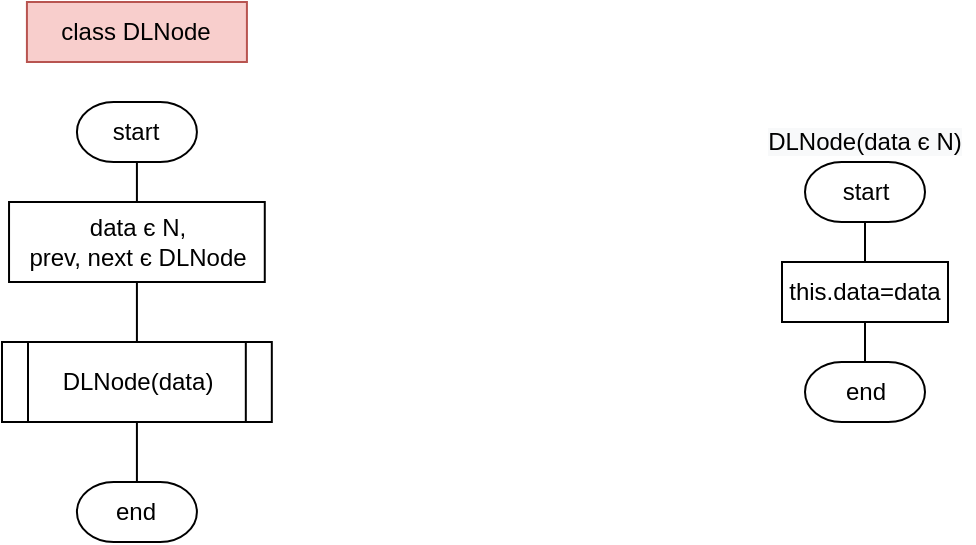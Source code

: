 <mxfile version="16.0.0" type="device" pages="3"><diagram id="FtLp4cDdOBOWTYQGfgXD" name="DLNode"><mxGraphModel dx="1102" dy="685" grid="1" gridSize="10" guides="1" tooltips="1" connect="1" arrows="1" fold="1" page="1" pageScale="1" pageWidth="827" pageHeight="1169" math="0" shadow="0"><root><mxCell id="0"/><mxCell id="1" parent="0"/><mxCell id="HWRjgI1SmwaR7-fYZtoA-11" style="edgeStyle=orthogonalEdgeStyle;rounded=0;orthogonalLoop=1;jettySize=auto;html=1;exitX=0.5;exitY=1;exitDx=0;exitDy=0;exitPerimeter=0;entryX=0.5;entryY=0;entryDx=0;entryDy=0;entryPerimeter=0;endArrow=none;endFill=0;" parent="1" source="RWkHa0KToGKNKxbZHnOD-1" target="HWRjgI1SmwaR7-fYZtoA-10" edge="1"><mxGeometry relative="1" as="geometry"/></mxCell><mxCell id="RWkHa0KToGKNKxbZHnOD-1" value="start" style="strokeWidth=1;html=1;shape=mxgraph.flowchart.terminator;whiteSpace=wrap;" parent="1" vertex="1"><mxGeometry x="167.46" y="270" width="60" height="30" as="geometry"/></mxCell><mxCell id="HWRjgI1SmwaR7-fYZtoA-1" value="class DLNode" style="text;html=1;strokeColor=#b85450;fillColor=#f8cecc;align=center;verticalAlign=middle;whiteSpace=wrap;rounded=0;" parent="1" vertex="1"><mxGeometry x="142.46" y="220" width="110" height="30" as="geometry"/></mxCell><mxCell id="HWRjgI1SmwaR7-fYZtoA-2" value="data є N,&lt;br&gt;prev, next є DLNode" style="rounded=0;whiteSpace=wrap;html=1;strokeWidth=1;" parent="1" vertex="1"><mxGeometry x="133.52" y="320" width="127.87" height="40" as="geometry"/></mxCell><mxCell id="HWRjgI1SmwaR7-fYZtoA-3" value="DLNode(data)" style="shape=process;whiteSpace=wrap;html=1;backgroundOutline=1;" parent="1" vertex="1"><mxGeometry x="130" y="390" width="134.91" height="40" as="geometry"/></mxCell><mxCell id="HWRjgI1SmwaR7-fYZtoA-4" value="&lt;br&gt;&lt;br&gt;&lt;span style=&quot;color: rgb(0 , 0 , 0) ; font-family: &amp;#34;helvetica&amp;#34; ; font-size: 12px ; font-style: normal ; font-weight: 400 ; letter-spacing: normal ; text-align: center ; text-indent: 0px ; text-transform: none ; word-spacing: 0px ; background-color: rgb(248 , 249 , 250) ; display: inline ; float: none&quot;&gt;DLNode(data є N)&lt;/span&gt;&lt;br&gt;" style="text;html=1;strokeColor=none;fillColor=none;align=center;verticalAlign=middle;whiteSpace=wrap;rounded=0;" parent="1" vertex="1"><mxGeometry x="507.25" y="270" width="108.5" height="10" as="geometry"/></mxCell><mxCell id="HWRjgI1SmwaR7-fYZtoA-8" style="edgeStyle=orthogonalEdgeStyle;rounded=0;orthogonalLoop=1;jettySize=auto;html=1;exitX=0.5;exitY=1;exitDx=0;exitDy=0;exitPerimeter=0;endArrow=none;endFill=0;" parent="1" source="HWRjgI1SmwaR7-fYZtoA-5" target="HWRjgI1SmwaR7-fYZtoA-7" edge="1"><mxGeometry relative="1" as="geometry"/></mxCell><mxCell id="HWRjgI1SmwaR7-fYZtoA-5" value="start" style="strokeWidth=1;html=1;shape=mxgraph.flowchart.terminator;whiteSpace=wrap;" parent="1" vertex="1"><mxGeometry x="531.5" y="300" width="60" height="30" as="geometry"/></mxCell><mxCell id="HWRjgI1SmwaR7-fYZtoA-6" value="this.data=data" style="rounded=0;whiteSpace=wrap;html=1;strokeWidth=1;" parent="1" vertex="1"><mxGeometry x="520" y="350" width="83" height="30" as="geometry"/></mxCell><mxCell id="HWRjgI1SmwaR7-fYZtoA-7" value="end" style="strokeWidth=1;html=1;shape=mxgraph.flowchart.terminator;whiteSpace=wrap;" parent="1" vertex="1"><mxGeometry x="531.5" y="400" width="60" height="30" as="geometry"/></mxCell><mxCell id="HWRjgI1SmwaR7-fYZtoA-10" value="end" style="strokeWidth=1;html=1;shape=mxgraph.flowchart.terminator;whiteSpace=wrap;" parent="1" vertex="1"><mxGeometry x="167.46" y="460" width="60" height="30" as="geometry"/></mxCell></root></mxGraphModel></diagram><diagram id="SUmn1tiRIQ3okSu0QExB" name="DLList"><mxGraphModel dx="1745" dy="571" grid="1" gridSize="10" guides="1" tooltips="1" connect="1" arrows="1" fold="1" page="1" pageScale="1" pageWidth="827" pageHeight="1169" math="0" shadow="0"><root><mxCell id="5Z1PD-z1MF6lEvzXjnjl-0"/><mxCell id="5Z1PD-z1MF6lEvzXjnjl-1" parent="5Z1PD-z1MF6lEvzXjnjl-0"/><mxCell id="5Z1PD-z1MF6lEvzXjnjl-2" value="class DLList" style="text;html=1;strokeColor=#b85450;fillColor=#f8cecc;align=center;verticalAlign=middle;whiteSpace=wrap;rounded=0;dashed=1;dashPattern=1 2;" parent="5Z1PD-z1MF6lEvzXjnjl-1" vertex="1"><mxGeometry x="77.52" y="50" width="110" height="30" as="geometry"/></mxCell><mxCell id="6gldzELajU_KqubCqwMr-25" style="edgeStyle=orthogonalEdgeStyle;rounded=0;orthogonalLoop=1;jettySize=auto;html=1;exitX=0.5;exitY=1;exitDx=0;exitDy=0;entryX=0.5;entryY=0;entryDx=0;entryDy=0;entryPerimeter=0;endArrow=none;endFill=0;" parent="5Z1PD-z1MF6lEvzXjnjl-1" source="5Z1PD-z1MF6lEvzXjnjl-4" target="6gldzELajU_KqubCqwMr-23" edge="1"><mxGeometry relative="1" as="geometry"/></mxCell><mxCell id="5Z1PD-z1MF6lEvzXjnjl-4" value="tail є DLNode" style="rounded=0;whiteSpace=wrap;html=1;strokeWidth=1;" parent="5Z1PD-z1MF6lEvzXjnjl-1" vertex="1"><mxGeometry x="92.08" y="140" width="83" height="30" as="geometry"/></mxCell><mxCell id="5Z1PD-z1MF6lEvzXjnjl-5" style="edgeStyle=orthogonalEdgeStyle;rounded=0;orthogonalLoop=1;jettySize=auto;html=1;exitX=0.5;exitY=1;exitDx=0;exitDy=0;exitPerimeter=0;entryX=0.5;entryY=0;entryDx=0;entryDy=0;endArrow=none;endFill=0;" parent="5Z1PD-z1MF6lEvzXjnjl-1" source="5Z1PD-z1MF6lEvzXjnjl-6" target="5Z1PD-z1MF6lEvzXjnjl-4" edge="1"><mxGeometry relative="1" as="geometry"/></mxCell><mxCell id="5Z1PD-z1MF6lEvzXjnjl-6" value="start" style="strokeWidth=1;html=1;shape=mxgraph.flowchart.terminator;whiteSpace=wrap;" parent="5Z1PD-z1MF6lEvzXjnjl-1" vertex="1"><mxGeometry x="103.58" y="90" width="60" height="30" as="geometry"/></mxCell><mxCell id="5Z1PD-z1MF6lEvzXjnjl-7" value="AddFirst(data є N)" style="shape=process;whiteSpace=wrap;html=1;backgroundOutline=1;" parent="5Z1PD-z1MF6lEvzXjnjl-1" vertex="1"><mxGeometry x="54.62" y="190" width="157.95" height="30" as="geometry"/></mxCell><mxCell id="5Z1PD-z1MF6lEvzXjnjl-8" value="AddAtPosition(data є N, position є N)" style="shape=process;whiteSpace=wrap;html=1;backgroundOutline=1;" parent="5Z1PD-z1MF6lEvzXjnjl-1" vertex="1"><mxGeometry x="40" y="250" width="187.15" height="40" as="geometry"/></mxCell><mxCell id="6gldzELajU_KqubCqwMr-0" value="&lt;span style=&quot;color: rgb(0 , 0 , 0) ; font-family: &amp;#34;helvetica&amp;#34; ; font-size: 12px ; font-style: normal ; font-weight: 400 ; letter-spacing: normal ; text-align: center ; text-indent: 0px ; text-transform: none ; word-spacing: 0px ; background-color: rgb(248 , 249 , 250) ; display: inline ; float: none&quot;&gt;AddFirst(data є N)&lt;/span&gt;" style="text;whiteSpace=wrap;html=1;" parent="5Z1PD-z1MF6lEvzXjnjl-1" vertex="1"><mxGeometry x="496.25" y="70" width="110" height="20" as="geometry"/></mxCell><mxCell id="6gldzELajU_KqubCqwMr-7" style="edgeStyle=orthogonalEdgeStyle;rounded=0;orthogonalLoop=1;jettySize=auto;html=1;exitX=0.5;exitY=1;exitDx=0;exitDy=0;exitPerimeter=0;entryX=0.5;entryY=0;entryDx=0;entryDy=0;endArrow=none;endFill=0;" parent="5Z1PD-z1MF6lEvzXjnjl-1" source="6gldzELajU_KqubCqwMr-1" target="6gldzELajU_KqubCqwMr-2" edge="1"><mxGeometry relative="1" as="geometry"/></mxCell><mxCell id="6gldzELajU_KqubCqwMr-1" value="start" style="strokeWidth=1;html=1;shape=mxgraph.flowchart.terminator;whiteSpace=wrap;" parent="5Z1PD-z1MF6lEvzXjnjl-1" vertex="1"><mxGeometry x="515" y="100" width="60" height="30" as="geometry"/></mxCell><mxCell id="6gldzELajU_KqubCqwMr-6" value="T" style="edgeStyle=orthogonalEdgeStyle;rounded=0;orthogonalLoop=1;jettySize=auto;html=1;exitX=1;exitY=0.5;exitDx=0;exitDy=0;entryX=0.5;entryY=0;entryDx=0;entryDy=0;endArrow=none;endFill=0;" parent="5Z1PD-z1MF6lEvzXjnjl-1" source="6gldzELajU_KqubCqwMr-2" target="6gldzELajU_KqubCqwMr-5" edge="1"><mxGeometry x="-0.738" relative="1" as="geometry"><mxPoint x="1" as="offset"/></mxGeometry></mxCell><mxCell id="6gldzELajU_KqubCqwMr-13" value="F" style="edgeStyle=orthogonalEdgeStyle;rounded=0;orthogonalLoop=1;jettySize=auto;html=1;exitX=0;exitY=0.5;exitDx=0;exitDy=0;entryX=0.5;entryY=0;entryDx=0;entryDy=0;endArrow=none;endFill=0;" parent="5Z1PD-z1MF6lEvzXjnjl-1" source="6gldzELajU_KqubCqwMr-2" target="6gldzELajU_KqubCqwMr-12" edge="1"><mxGeometry x="-0.78" relative="1" as="geometry"><mxPoint as="offset"/></mxGeometry></mxCell><mxCell id="6gldzELajU_KqubCqwMr-2" value="tail=null" style="rhombus;whiteSpace=wrap;html=1;" parent="5Z1PD-z1MF6lEvzXjnjl-1" vertex="1"><mxGeometry x="507.5" y="150" width="75" height="70" as="geometry"/></mxCell><mxCell id="6gldzELajU_KqubCqwMr-3" value="tail є DLNode(data)" style="rounded=0;whiteSpace=wrap;html=1;" parent="5Z1PD-z1MF6lEvzXjnjl-1" vertex="1"><mxGeometry x="582.5" y="220" width="107.5" height="40" as="geometry"/></mxCell><mxCell id="6gldzELajU_KqubCqwMr-4" value="tail.next=tail" style="rounded=0;whiteSpace=wrap;html=1;" parent="5Z1PD-z1MF6lEvzXjnjl-1" vertex="1"><mxGeometry x="581.25" y="280" width="110" height="40" as="geometry"/></mxCell><mxCell id="6gldzELajU_KqubCqwMr-18" style="edgeStyle=orthogonalEdgeStyle;rounded=0;orthogonalLoop=1;jettySize=auto;html=1;exitX=0.5;exitY=1;exitDx=0;exitDy=0;entryX=0.5;entryY=0;entryDx=0;entryDy=0;entryPerimeter=0;endArrow=none;endFill=0;" parent="5Z1PD-z1MF6lEvzXjnjl-1" source="6gldzELajU_KqubCqwMr-5" target="6gldzELajU_KqubCqwMr-15" edge="1"><mxGeometry relative="1" as="geometry"><Array as="points"><mxPoint x="638" y="530"/><mxPoint x="560" y="530"/></Array></mxGeometry></mxCell><mxCell id="6gldzELajU_KqubCqwMr-5" value="tail.prev=tail" style="rounded=0;whiteSpace=wrap;html=1;" parent="5Z1PD-z1MF6lEvzXjnjl-1" vertex="1"><mxGeometry x="582.5" y="340" width="110" height="40" as="geometry"/></mxCell><mxCell id="6gldzELajU_KqubCqwMr-14" value="" style="edgeStyle=orthogonalEdgeStyle;rounded=0;orthogonalLoop=1;jettySize=auto;html=1;endArrow=none;endFill=0;" parent="5Z1PD-z1MF6lEvzXjnjl-1" source="6gldzELajU_KqubCqwMr-8" target="6gldzELajU_KqubCqwMr-10" edge="1"><mxGeometry relative="1" as="geometry"/></mxCell><mxCell id="6gldzELajU_KqubCqwMr-8" value="current є DLNode(data)" style="rounded=0;whiteSpace=wrap;html=1;" parent="5Z1PD-z1MF6lEvzXjnjl-1" vertex="1"><mxGeometry x="375" y="220" width="132.5" height="40" as="geometry"/></mxCell><mxCell id="6gldzELajU_KqubCqwMr-9" value="tail.next.prev = current" style="rounded=0;whiteSpace=wrap;html=1;" parent="5Z1PD-z1MF6lEvzXjnjl-1" vertex="1"><mxGeometry x="373.75" y="280" width="133.75" height="40" as="geometry"/></mxCell><mxCell id="6gldzELajU_KqubCqwMr-10" value="current.next = tail.next" style="rounded=0;whiteSpace=wrap;html=1;" parent="5Z1PD-z1MF6lEvzXjnjl-1" vertex="1"><mxGeometry x="368.75" y="340" width="143.75" height="40" as="geometry"/></mxCell><mxCell id="6gldzELajU_KqubCqwMr-11" value="tail.next = current" style="rounded=0;whiteSpace=wrap;html=1;" parent="5Z1PD-z1MF6lEvzXjnjl-1" vertex="1"><mxGeometry x="386.25" y="400" width="110" height="40" as="geometry"/></mxCell><mxCell id="6gldzELajU_KqubCqwMr-16" style="edgeStyle=orthogonalEdgeStyle;rounded=0;orthogonalLoop=1;jettySize=auto;html=1;exitX=0.5;exitY=1;exitDx=0;exitDy=0;entryX=0.5;entryY=0;entryDx=0;entryDy=0;entryPerimeter=0;endArrow=none;endFill=0;" parent="5Z1PD-z1MF6lEvzXjnjl-1" source="6gldzELajU_KqubCqwMr-12" target="6gldzELajU_KqubCqwMr-15" edge="1"><mxGeometry relative="1" as="geometry"><Array as="points"><mxPoint x="441" y="530"/><mxPoint x="560" y="530"/></Array></mxGeometry></mxCell><mxCell id="6gldzELajU_KqubCqwMr-12" value="&amp;nbsp;current.prev = tail" style="rounded=0;whiteSpace=wrap;html=1;" parent="5Z1PD-z1MF6lEvzXjnjl-1" vertex="1"><mxGeometry x="386.25" y="460" width="110" height="40" as="geometry"/></mxCell><mxCell id="6gldzELajU_KqubCqwMr-15" value="end" style="strokeWidth=1;html=1;shape=mxgraph.flowchart.terminator;whiteSpace=wrap;" parent="5Z1PD-z1MF6lEvzXjnjl-1" vertex="1"><mxGeometry x="530" y="555" width="60" height="30" as="geometry"/></mxCell><mxCell id="6gldzELajU_KqubCqwMr-19" value="AddAtPosition(data є N, position є N)" style="text;html=1;strokeColor=none;fillColor=none;align=center;verticalAlign=middle;whiteSpace=wrap;rounded=0;" parent="5Z1PD-z1MF6lEvzXjnjl-1" vertex="1"><mxGeometry x="-432.43" y="32.5" width="240" height="30" as="geometry"/></mxCell><mxCell id="6gldzELajU_KqubCqwMr-33" style="edgeStyle=orthogonalEdgeStyle;rounded=0;orthogonalLoop=1;jettySize=auto;html=1;exitX=0.5;exitY=1;exitDx=0;exitDy=0;exitPerimeter=0;entryX=0.5;entryY=0;entryDx=0;entryDy=0;endArrow=none;endFill=0;" parent="5Z1PD-z1MF6lEvzXjnjl-1" source="6gldzELajU_KqubCqwMr-20" target="6gldzELajU_KqubCqwMr-27" edge="1"><mxGeometry relative="1" as="geometry"/></mxCell><mxCell id="6gldzELajU_KqubCqwMr-20" value="start" style="strokeWidth=1;html=1;shape=mxgraph.flowchart.terminator;whiteSpace=wrap;" parent="5Z1PD-z1MF6lEvzXjnjl-1" vertex="1"><mxGeometry x="-342.43" y="72.5" width="60" height="30" as="geometry"/></mxCell><mxCell id="6gldzELajU_KqubCqwMr-21" value="Task(data є N, position є N)" style="shape=process;whiteSpace=wrap;html=1;backgroundOutline=1;" parent="5Z1PD-z1MF6lEvzXjnjl-1" vertex="1"><mxGeometry x="73.94" y="320" width="117.15" height="40" as="geometry"/></mxCell><mxCell id="6gldzELajU_KqubCqwMr-22" value="Print()" style="shape=process;whiteSpace=wrap;html=1;backgroundOutline=1;" parent="5Z1PD-z1MF6lEvzXjnjl-1" vertex="1"><mxGeometry x="83.58" y="390" width="100" height="30" as="geometry"/></mxCell><mxCell id="6gldzELajU_KqubCqwMr-23" value="end" style="strokeWidth=1;html=1;shape=mxgraph.flowchart.terminator;whiteSpace=wrap;" parent="5Z1PD-z1MF6lEvzXjnjl-1" vertex="1"><mxGeometry x="102.52" y="450" width="60" height="30" as="geometry"/></mxCell><mxCell id="6gldzELajU_KqubCqwMr-26" value="T" style="edgeStyle=orthogonalEdgeStyle;rounded=0;orthogonalLoop=1;jettySize=auto;html=1;exitX=1;exitY=0.5;exitDx=0;exitDy=0;entryX=0.5;entryY=0;entryDx=0;entryDy=0;endArrow=none;endFill=0;" parent="5Z1PD-z1MF6lEvzXjnjl-1" source="6gldzELajU_KqubCqwMr-27" target="6gldzELajU_KqubCqwMr-31" edge="1"><mxGeometry x="-0.738" relative="1" as="geometry"><mxPoint x="1" as="offset"/></mxGeometry></mxCell><mxCell id="6gldzELajU_KqubCqwMr-42" value="F" style="edgeStyle=orthogonalEdgeStyle;rounded=0;orthogonalLoop=1;jettySize=auto;html=1;exitX=0;exitY=0.5;exitDx=0;exitDy=0;entryX=0.5;entryY=0;entryDx=0;entryDy=0;endArrow=none;endFill=0;" parent="5Z1PD-z1MF6lEvzXjnjl-1" source="6gldzELajU_KqubCqwMr-27" target="6gldzELajU_KqubCqwMr-38" edge="1"><mxGeometry x="-0.741" relative="1" as="geometry"><mxPoint as="offset"/></mxGeometry></mxCell><mxCell id="6gldzELajU_KqubCqwMr-27" value="tail=null" style="rhombus;whiteSpace=wrap;html=1;" parent="5Z1PD-z1MF6lEvzXjnjl-1" vertex="1"><mxGeometry x="-351.18" y="132.5" width="75" height="70" as="geometry"/></mxCell><mxCell id="6gldzELajU_KqubCqwMr-28" value="tail є DLNode(data)" style="rounded=0;whiteSpace=wrap;html=1;" parent="5Z1PD-z1MF6lEvzXjnjl-1" vertex="1"><mxGeometry x="-282.43" y="202.5" width="113.75" height="40" as="geometry"/></mxCell><mxCell id="6gldzELajU_KqubCqwMr-29" value="tail.next=tail" style="rounded=0;whiteSpace=wrap;html=1;" parent="5Z1PD-z1MF6lEvzXjnjl-1" vertex="1"><mxGeometry x="-277.43" y="262.5" width="110" height="40" as="geometry"/></mxCell><mxCell id="6gldzELajU_KqubCqwMr-64" style="edgeStyle=orthogonalEdgeStyle;rounded=0;orthogonalLoop=1;jettySize=auto;html=1;exitX=0.5;exitY=1;exitDx=0;exitDy=0;entryX=0.5;entryY=0;entryDx=0;entryDy=0;endArrow=none;endFill=0;" parent="5Z1PD-z1MF6lEvzXjnjl-1" source="6gldzELajU_KqubCqwMr-31" target="6gldzELajU_KqubCqwMr-63" edge="1"><mxGeometry relative="1" as="geometry"/></mxCell><mxCell id="6gldzELajU_KqubCqwMr-31" value="tail.prev=tail" style="rounded=0;whiteSpace=wrap;html=1;" parent="5Z1PD-z1MF6lEvzXjnjl-1" vertex="1"><mxGeometry x="-276.18" y="322.5" width="110" height="40" as="geometry"/></mxCell><mxCell id="6gldzELajU_KqubCqwMr-34" value="current=tail.next" style="rounded=0;whiteSpace=wrap;html=1;strokeWidth=1;" parent="5Z1PD-z1MF6lEvzXjnjl-1" vertex="1"><mxGeometry x="-497.81" y="202.5" width="117.96" height="35" as="geometry"/></mxCell><mxCell id="6gldzELajU_KqubCqwMr-35" value="node є DLNode(data)" style="rounded=0;whiteSpace=wrap;html=1;" parent="5Z1PD-z1MF6lEvzXjnjl-1" vertex="1"><mxGeometry x="-500" y="262.5" width="120.15" height="40" as="geometry"/></mxCell><mxCell id="6gldzELajU_KqubCqwMr-37" value="i=1" style="rounded=0;whiteSpace=wrap;html=1;" parent="5Z1PD-z1MF6lEvzXjnjl-1" vertex="1"><mxGeometry x="-493.13" y="327.5" width="108.6" height="30" as="geometry"/></mxCell><mxCell id="6gldzELajU_KqubCqwMr-41" value="T" style="edgeStyle=orthogonalEdgeStyle;rounded=0;orthogonalLoop=1;jettySize=auto;html=1;exitX=0.5;exitY=1;exitDx=0;exitDy=0;entryX=0.5;entryY=0;entryDx=0;entryDy=0;endArrow=none;endFill=0;" parent="5Z1PD-z1MF6lEvzXjnjl-1" source="6gldzELajU_KqubCqwMr-38" target="6gldzELajU_KqubCqwMr-44" edge="1"><mxGeometry x="-0.65" relative="1" as="geometry"><mxPoint x="-563.41" y="520" as="targetPoint"/><Array as="points"><mxPoint x="-440" y="460"/></Array><mxPoint as="offset"/></mxGeometry></mxCell><mxCell id="6gldzELajU_KqubCqwMr-47" value="F" style="edgeStyle=orthogonalEdgeStyle;rounded=0;orthogonalLoop=1;jettySize=auto;html=1;exitX=0;exitY=0.5;exitDx=0;exitDy=0;endArrow=none;endFill=0;" parent="5Z1PD-z1MF6lEvzXjnjl-1" source="6gldzELajU_KqubCqwMr-38" target="6gldzELajU_KqubCqwMr-46" edge="1"><mxGeometry x="-0.921" relative="1" as="geometry"><Array as="points"><mxPoint x="-540" y="420"/><mxPoint x="-540" y="660"/><mxPoint x="-425" y="660"/></Array><mxPoint as="offset"/></mxGeometry></mxCell><mxCell id="6gldzELajU_KqubCqwMr-38" value="current.next != tail.next" style="rhombus;whiteSpace=wrap;html=1;" parent="5Z1PD-z1MF6lEvzXjnjl-1" vertex="1"><mxGeometry x="-513.83" y="380" width="150" height="80" as="geometry"/></mxCell><mxCell id="6gldzELajU_KqubCqwMr-43" value="current = current.next;" style="rounded=0;whiteSpace=wrap;html=1;strokeWidth=1;" parent="5Z1PD-z1MF6lEvzXjnjl-1" vertex="1"><mxGeometry x="-503.34" y="500" width="126.83" height="35" as="geometry"/></mxCell><mxCell id="6gldzELajU_KqubCqwMr-45" style="edgeStyle=orthogonalEdgeStyle;rounded=0;orthogonalLoop=1;jettySize=auto;html=1;exitX=0.5;exitY=1;exitDx=0;exitDy=0;entryX=1;entryY=0.5;entryDx=0;entryDy=0;endArrow=classic;endFill=1;" parent="5Z1PD-z1MF6lEvzXjnjl-1" source="6gldzELajU_KqubCqwMr-44" target="6gldzELajU_KqubCqwMr-38" edge="1"><mxGeometry relative="1" as="geometry"><Array as="points"><mxPoint x="-440" y="620"/><mxPoint x="-320" y="620"/><mxPoint x="-320" y="420"/></Array></mxGeometry></mxCell><mxCell id="6gldzELajU_KqubCqwMr-44" value="i++" style="rounded=0;whiteSpace=wrap;html=1;strokeWidth=1;" parent="5Z1PD-z1MF6lEvzXjnjl-1" vertex="1"><mxGeometry x="-481.42" y="560" width="83" height="30" as="geometry"/></mxCell><mxCell id="6gldzELajU_KqubCqwMr-58" value="T" style="edgeStyle=orthogonalEdgeStyle;rounded=0;orthogonalLoop=1;jettySize=auto;html=1;exitX=0;exitY=0.5;exitDx=0;exitDy=0;entryX=0.5;entryY=0;entryDx=0;entryDy=0;endArrow=none;endFill=0;" parent="5Z1PD-z1MF6lEvzXjnjl-1" source="6gldzELajU_KqubCqwMr-46" target="6gldzELajU_KqubCqwMr-57" edge="1"><mxGeometry x="-0.585" relative="1" as="geometry"><mxPoint as="offset"/></mxGeometry></mxCell><mxCell id="6gldzELajU_KqubCqwMr-59" value="F" style="edgeStyle=orthogonalEdgeStyle;rounded=0;orthogonalLoop=1;jettySize=auto;html=1;exitX=1;exitY=0.5;exitDx=0;exitDy=0;entryX=0.5;entryY=0;entryDx=0;entryDy=0;endArrow=none;endFill=0;" parent="5Z1PD-z1MF6lEvzXjnjl-1" source="6gldzELajU_KqubCqwMr-46" target="6gldzELajU_KqubCqwMr-49" edge="1"><mxGeometry relative="1" as="geometry"/></mxCell><mxCell id="6gldzELajU_KqubCqwMr-46" value="position =i + 1" style="rhombus;whiteSpace=wrap;html=1;" parent="5Z1PD-z1MF6lEvzXjnjl-1" vertex="1"><mxGeometry x="-479.93" y="690" width="109.93" height="80" as="geometry"/></mxCell><mxCell id="6gldzELajU_KqubCqwMr-48" value="AddLast(data є N)" style="shape=process;whiteSpace=wrap;html=1;backgroundOutline=1;" parent="5Z1PD-z1MF6lEvzXjnjl-1" vertex="1"><mxGeometry x="-600" y="760" width="130" height="40" as="geometry"/></mxCell><mxCell id="6gldzELajU_KqubCqwMr-56" value="T" style="edgeStyle=orthogonalEdgeStyle;rounded=0;orthogonalLoop=1;jettySize=auto;html=1;exitX=0;exitY=0.5;exitDx=0;exitDy=0;entryX=0.5;entryY=0;entryDx=0;entryDy=0;endArrow=none;endFill=0;" parent="5Z1PD-z1MF6lEvzXjnjl-1" source="6gldzELajU_KqubCqwMr-49" target="6gldzELajU_KqubCqwMr-55" edge="1"><mxGeometry x="-0.634" relative="1" as="geometry"><mxPoint as="offset"/></mxGeometry></mxCell><mxCell id="6gldzELajU_KqubCqwMr-69" value="F" style="edgeStyle=orthogonalEdgeStyle;rounded=0;orthogonalLoop=1;jettySize=auto;html=1;exitX=1;exitY=0.5;exitDx=0;exitDy=0;entryX=0.5;entryY=0;entryDx=0;entryDy=0;endArrow=none;endFill=0;" parent="5Z1PD-z1MF6lEvzXjnjl-1" source="6gldzELajU_KqubCqwMr-49" target="6gldzELajU_KqubCqwMr-65" edge="1"><mxGeometry x="-0.747" relative="1" as="geometry"><mxPoint as="offset"/></mxGeometry></mxCell><mxCell id="6gldzELajU_KqubCqwMr-49" value="position &amp;gt; i + 1" style="rhombus;whiteSpace=wrap;html=1;" parent="5Z1PD-z1MF6lEvzXjnjl-1" vertex="1"><mxGeometry x="-342.43" y="760" width="105.03" height="80" as="geometry"/></mxCell><mxCell id="6gldzELajU_KqubCqwMr-52" value="AddFirst(data є N)" style="shape=process;whiteSpace=wrap;html=1;backgroundOutline=1;" parent="5Z1PD-z1MF6lEvzXjnjl-1" vertex="1"><mxGeometry x="-470" y="840" width="153.98" height="40" as="geometry"/></mxCell><mxCell id="6gldzELajU_KqubCqwMr-55" value="1" style="ellipse;whiteSpace=wrap;html=1;aspect=fixed;" parent="5Z1PD-z1MF6lEvzXjnjl-1" vertex="1"><mxGeometry x="-413.01" y="900" width="40" height="40" as="geometry"/></mxCell><mxCell id="6gldzELajU_KqubCqwMr-57" value="1" style="ellipse;whiteSpace=wrap;html=1;aspect=fixed;" parent="5Z1PD-z1MF6lEvzXjnjl-1" vertex="1"><mxGeometry x="-555" y="820" width="40" height="40" as="geometry"/></mxCell><mxCell id="6gldzELajU_KqubCqwMr-61" value="current = tail.next" style="rounded=0;whiteSpace=wrap;html=1;strokeWidth=1;" parent="5Z1PD-z1MF6lEvzXjnjl-1" vertex="1"><mxGeometry x="-237.4" y="840" width="112.43" height="35" as="geometry"/></mxCell><mxCell id="6gldzELajU_KqubCqwMr-62" value="i=1" style="rounded=0;whiteSpace=wrap;html=1;strokeWidth=1;" parent="5Z1PD-z1MF6lEvzXjnjl-1" vertex="1"><mxGeometry x="-222.69" y="900" width="83" height="30" as="geometry"/></mxCell><mxCell id="6gldzELajU_KqubCqwMr-63" value="1" style="ellipse;whiteSpace=wrap;html=1;aspect=fixed;" parent="5Z1PD-z1MF6lEvzXjnjl-1" vertex="1"><mxGeometry x="-241.18" y="385" width="40" height="40" as="geometry"/></mxCell><mxCell id="6gldzELajU_KqubCqwMr-70" value="T" style="edgeStyle=orthogonalEdgeStyle;rounded=0;orthogonalLoop=1;jettySize=auto;html=1;exitX=0.5;exitY=1;exitDx=0;exitDy=0;entryX=0.5;entryY=0;entryDx=0;entryDy=0;endArrow=none;endFill=0;" parent="5Z1PD-z1MF6lEvzXjnjl-1" source="6gldzELajU_KqubCqwMr-65" target="6gldzELajU_KqubCqwMr-67" edge="1"><mxGeometry x="-0.75" relative="1" as="geometry"><mxPoint as="offset"/></mxGeometry></mxCell><mxCell id="6gldzELajU_KqubCqwMr-78" value="F" style="edgeStyle=orthogonalEdgeStyle;rounded=0;orthogonalLoop=1;jettySize=auto;html=1;exitX=0;exitY=0.5;exitDx=0;exitDy=0;endArrow=none;endFill=0;" parent="5Z1PD-z1MF6lEvzXjnjl-1" source="6gldzELajU_KqubCqwMr-65" target="6gldzELajU_KqubCqwMr-77" edge="1"><mxGeometry x="-0.92" relative="1" as="geometry"><Array as="points"><mxPoint x="-270" y="1000"/><mxPoint x="-270" y="1190"/><mxPoint x="-181" y="1190"/></Array><mxPoint as="offset"/></mxGeometry></mxCell><mxCell id="6gldzELajU_KqubCqwMr-65" value="i != position" style="rhombus;whiteSpace=wrap;html=1;" parent="5Z1PD-z1MF6lEvzXjnjl-1" vertex="1"><mxGeometry x="-227.54" y="960" width="92.69" height="80" as="geometry"/></mxCell><mxCell id="6gldzELajU_KqubCqwMr-66" value="current = current.next;" style="rounded=0;whiteSpace=wrap;html=1;strokeWidth=1;" parent="5Z1PD-z1MF6lEvzXjnjl-1" vertex="1"><mxGeometry x="-244.6" y="1060" width="126.83" height="35" as="geometry"/></mxCell><mxCell id="6gldzELajU_KqubCqwMr-71" style="edgeStyle=orthogonalEdgeStyle;rounded=0;orthogonalLoop=1;jettySize=auto;html=1;exitX=0.5;exitY=1;exitDx=0;exitDy=0;entryX=1;entryY=0.5;entryDx=0;entryDy=0;endArrow=classic;endFill=1;" parent="5Z1PD-z1MF6lEvzXjnjl-1" source="6gldzELajU_KqubCqwMr-67" target="6gldzELajU_KqubCqwMr-65" edge="1"><mxGeometry relative="1" as="geometry"><Array as="points"><mxPoint x="-181" y="1170"/><mxPoint x="-90" y="1170"/><mxPoint x="-90" y="1000"/></Array></mxGeometry></mxCell><mxCell id="6gldzELajU_KqubCqwMr-67" value="i++" style="rounded=0;whiteSpace=wrap;html=1;strokeWidth=1;" parent="5Z1PD-z1MF6lEvzXjnjl-1" vertex="1"><mxGeometry x="-222.68" y="1120" width="83" height="30" as="geometry"/></mxCell><mxCell id="6gldzELajU_KqubCqwMr-72" value="node.prev = current.prev" style="rounded=0;whiteSpace=wrap;html=1;strokeWidth=1;" parent="5Z1PD-z1MF6lEvzXjnjl-1" vertex="1"><mxGeometry x="-252.54" y="1200" width="142.69" height="40" as="geometry"/></mxCell><mxCell id="6gldzELajU_KqubCqwMr-73" value="&amp;nbsp;node.next = current" style="rounded=0;whiteSpace=wrap;html=1;strokeWidth=1;" parent="5Z1PD-z1MF6lEvzXjnjl-1" vertex="1"><mxGeometry x="-237.4" y="1260" width="112.68" height="30" as="geometry"/></mxCell><mxCell id="6gldzELajU_KqubCqwMr-74" value="current.prev.next = node" style="rounded=0;whiteSpace=wrap;html=1;strokeWidth=1;" parent="5Z1PD-z1MF6lEvzXjnjl-1" vertex="1"><mxGeometry x="-251.06" y="1310" width="140" height="40" as="geometry"/></mxCell><mxCell id="6gldzELajU_KqubCqwMr-75" value="current.prev = node" style="rounded=0;whiteSpace=wrap;html=1;strokeWidth=1;" parent="5Z1PD-z1MF6lEvzXjnjl-1" vertex="1"><mxGeometry x="-234.45" y="1370" width="106.51" height="40" as="geometry"/></mxCell><mxCell id="6gldzELajU_KqubCqwMr-77" value="end" style="strokeWidth=1;html=1;shape=mxgraph.flowchart.terminator;whiteSpace=wrap;" parent="5Z1PD-z1MF6lEvzXjnjl-1" vertex="1"><mxGeometry x="-211.19" y="1460" width="60" height="30" as="geometry"/></mxCell><mxCell id="6gldzELajU_KqubCqwMr-80" style="edgeStyle=orthogonalEdgeStyle;rounded=0;orthogonalLoop=1;jettySize=auto;html=1;exitX=1;exitY=0.5;exitDx=0;exitDy=0;entryX=0.5;entryY=0;entryDx=0;entryDy=0;entryPerimeter=0;endArrow=none;endFill=0;" parent="5Z1PD-z1MF6lEvzXjnjl-1" source="6gldzELajU_KqubCqwMr-79" target="6gldzELajU_KqubCqwMr-77" edge="1"><mxGeometry relative="1" as="geometry"/></mxCell><mxCell id="6gldzELajU_KqubCqwMr-79" value="1" style="ellipse;whiteSpace=wrap;html=1;aspect=fixed;" parent="5Z1PD-z1MF6lEvzXjnjl-1" vertex="1"><mxGeometry x="-276.18" y="1420" width="40" height="40" as="geometry"/></mxCell><mxCell id="6gldzELajU_KqubCqwMr-81" value="&lt;span style=&quot;color: rgb(0 , 0 , 0) ; font-family: &amp;#34;helvetica&amp;#34; ; font-size: 12px ; font-style: normal ; font-weight: 400 ; letter-spacing: normal ; text-align: center ; text-indent: 0px ; text-transform: none ; word-spacing: 0px ; background-color: rgb(248 , 249 , 250) ; display: inline ; float: none&quot;&gt;AddLast(data є N)&lt;/span&gt;" style="text;whiteSpace=wrap;html=1;" parent="5Z1PD-z1MF6lEvzXjnjl-1" vertex="1"><mxGeometry x="260" y="600" width="110" height="20" as="geometry"/></mxCell><mxCell id="6gldzELajU_KqubCqwMr-83" style="edgeStyle=orthogonalEdgeStyle;rounded=0;orthogonalLoop=1;jettySize=auto;html=1;exitX=0.5;exitY=1;exitDx=0;exitDy=0;exitPerimeter=0;entryX=0.5;entryY=0;entryDx=0;entryDy=0;endArrow=none;endFill=0;" parent="5Z1PD-z1MF6lEvzXjnjl-1" source="6gldzELajU_KqubCqwMr-84" target="6gldzELajU_KqubCqwMr-87" edge="1"><mxGeometry relative="1" as="geometry"/></mxCell><mxCell id="6gldzELajU_KqubCqwMr-84" value="start" style="strokeWidth=1;html=1;shape=mxgraph.flowchart.terminator;whiteSpace=wrap;" parent="5Z1PD-z1MF6lEvzXjnjl-1" vertex="1"><mxGeometry x="276.25" y="635" width="60" height="30" as="geometry"/></mxCell><mxCell id="6gldzELajU_KqubCqwMr-85" value="T" style="edgeStyle=orthogonalEdgeStyle;rounded=0;orthogonalLoop=1;jettySize=auto;html=1;exitX=1;exitY=0.5;exitDx=0;exitDy=0;entryX=0.5;entryY=0;entryDx=0;entryDy=0;endArrow=none;endFill=0;" parent="5Z1PD-z1MF6lEvzXjnjl-1" source="6gldzELajU_KqubCqwMr-87" target="6gldzELajU_KqubCqwMr-91" edge="1"><mxGeometry x="-0.738" relative="1" as="geometry"><mxPoint x="1" as="offset"/></mxGeometry></mxCell><mxCell id="6gldzELajU_KqubCqwMr-105" value="F" style="edgeStyle=orthogonalEdgeStyle;rounded=0;orthogonalLoop=1;jettySize=auto;html=1;exitX=0;exitY=0.5;exitDx=0;exitDy=0;entryX=0.5;entryY=0;entryDx=0;entryDy=0;entryPerimeter=0;endArrow=none;endFill=0;" parent="5Z1PD-z1MF6lEvzXjnjl-1" source="6gldzELajU_KqubCqwMr-87" target="6gldzELajU_KqubCqwMr-99" edge="1"><mxGeometry x="-0.866" relative="1" as="geometry"><Array as="points"><mxPoint x="200" y="720"/><mxPoint x="200" y="1090"/><mxPoint x="321" y="1090"/></Array><mxPoint as="offset"/></mxGeometry></mxCell><mxCell id="6gldzELajU_KqubCqwMr-87" value="tail=null" style="rhombus;whiteSpace=wrap;html=1;" parent="5Z1PD-z1MF6lEvzXjnjl-1" vertex="1"><mxGeometry x="268.75" y="685" width="75" height="70" as="geometry"/></mxCell><mxCell id="6gldzELajU_KqubCqwMr-88" value="tail є DLNode(data)" style="rounded=0;whiteSpace=wrap;html=1;" parent="5Z1PD-z1MF6lEvzXjnjl-1" vertex="1"><mxGeometry x="343.75" y="755" width="107.5" height="40" as="geometry"/></mxCell><mxCell id="6gldzELajU_KqubCqwMr-89" value="tail.next=tail" style="rounded=0;whiteSpace=wrap;html=1;" parent="5Z1PD-z1MF6lEvzXjnjl-1" vertex="1"><mxGeometry x="342.5" y="815" width="110" height="40" as="geometry"/></mxCell><mxCell id="6gldzELajU_KqubCqwMr-90" style="edgeStyle=orthogonalEdgeStyle;rounded=0;orthogonalLoop=1;jettySize=auto;html=1;exitX=0.5;exitY=1;exitDx=0;exitDy=0;entryX=0.5;entryY=0;entryDx=0;entryDy=0;entryPerimeter=0;endArrow=none;endFill=0;" parent="5Z1PD-z1MF6lEvzXjnjl-1" source="6gldzELajU_KqubCqwMr-91" target="6gldzELajU_KqubCqwMr-99" edge="1"><mxGeometry relative="1" as="geometry"><Array as="points"><mxPoint x="399" y="1090"/><mxPoint x="321" y="1090"/></Array></mxGeometry></mxCell><mxCell id="6gldzELajU_KqubCqwMr-91" value="tail.prev=tail" style="rounded=0;whiteSpace=wrap;html=1;" parent="5Z1PD-z1MF6lEvzXjnjl-1" vertex="1"><mxGeometry x="343.75" y="875" width="110" height="40" as="geometry"/></mxCell><mxCell id="6gldzELajU_KqubCqwMr-93" value="current є DLNode(data)" style="rounded=0;whiteSpace=wrap;html=1;" parent="5Z1PD-z1MF6lEvzXjnjl-1" vertex="1"><mxGeometry x="132.5" y="740" width="132.5" height="40" as="geometry"/></mxCell><mxCell id="6gldzELajU_KqubCqwMr-94" value="current.next = tail.next" style="rounded=0;whiteSpace=wrap;html=1;" parent="5Z1PD-z1MF6lEvzXjnjl-1" vertex="1"><mxGeometry x="131.25" y="795" width="133.75" height="40" as="geometry"/></mxCell><mxCell id="6gldzELajU_KqubCqwMr-99" value="end" style="strokeWidth=1;html=1;shape=mxgraph.flowchart.terminator;whiteSpace=wrap;" parent="5Z1PD-z1MF6lEvzXjnjl-1" vertex="1"><mxGeometry x="291.25" y="1110" width="60" height="30" as="geometry"/></mxCell><mxCell id="6gldzELajU_KqubCqwMr-95" value="current.prev = tail" style="rounded=0;whiteSpace=wrap;html=1;" parent="5Z1PD-z1MF6lEvzXjnjl-1" vertex="1"><mxGeometry x="126.87" y="855" width="143.75" height="35" as="geometry"/></mxCell><mxCell id="6gldzELajU_KqubCqwMr-101" value="tail.next.prev = current" style="rounded=0;whiteSpace=wrap;html=1;" parent="5Z1PD-z1MF6lEvzXjnjl-1" vertex="1"><mxGeometry x="132.5" y="905" width="132.5" height="35" as="geometry"/></mxCell><mxCell id="6gldzELajU_KqubCqwMr-103" value="tail.next=current" style="rounded=0;whiteSpace=wrap;html=1;strokeWidth=1;" parent="5Z1PD-z1MF6lEvzXjnjl-1" vertex="1"><mxGeometry x="141.84" y="960" width="112.57" height="40" as="geometry"/></mxCell><mxCell id="6gldzELajU_KqubCqwMr-104" value="&amp;nbsp;tail = current" style="rounded=0;whiteSpace=wrap;html=1;strokeWidth=1;" parent="5Z1PD-z1MF6lEvzXjnjl-1" vertex="1"><mxGeometry x="152.28" y="1020" width="92.94" height="40" as="geometry"/></mxCell><mxCell id="qu-1lBSyNtr8dhmlNnXX-1" value="&lt;span style=&quot;color: rgb(0, 0, 0); font-family: helvetica; font-size: 12px; font-style: normal; font-weight: 400; letter-spacing: normal; text-align: center; text-indent: 0px; text-transform: none; word-spacing: 0px; background-color: rgb(248, 249, 250); display: inline; float: none;&quot;&gt;Task(data є N, position є N)&lt;/span&gt;" style="text;whiteSpace=wrap;html=1;" parent="5Z1PD-z1MF6lEvzXjnjl-1" vertex="1"><mxGeometry x="109.37" y="1240" width="170" height="30" as="geometry"/></mxCell><mxCell id="qu-1lBSyNtr8dhmlNnXX-3" style="edgeStyle=orthogonalEdgeStyle;rounded=0;orthogonalLoop=1;jettySize=auto;html=1;exitX=0.5;exitY=1;exitDx=0;exitDy=0;exitPerimeter=0;entryX=0.5;entryY=0;entryDx=0;entryDy=0;endArrow=none;endFill=0;" parent="5Z1PD-z1MF6lEvzXjnjl-1" source="qu-1lBSyNtr8dhmlNnXX-4" target="qu-1lBSyNtr8dhmlNnXX-7" edge="1"><mxGeometry relative="1" as="geometry"/></mxCell><mxCell id="qu-1lBSyNtr8dhmlNnXX-4" value="start" style="strokeWidth=1;html=1;shape=mxgraph.flowchart.terminator;whiteSpace=wrap;" parent="5Z1PD-z1MF6lEvzXjnjl-1" vertex="1"><mxGeometry x="166.25" y="1280" width="60" height="30" as="geometry"/></mxCell><mxCell id="qu-1lBSyNtr8dhmlNnXX-5" value="T" style="edgeStyle=orthogonalEdgeStyle;rounded=0;orthogonalLoop=1;jettySize=auto;html=1;exitX=1;exitY=0.5;exitDx=0;exitDy=0;entryX=0.5;entryY=0;entryDx=0;entryDy=0;endArrow=none;endFill=0;" parent="5Z1PD-z1MF6lEvzXjnjl-1" source="qu-1lBSyNtr8dhmlNnXX-7" target="qu-1lBSyNtr8dhmlNnXX-11" edge="1"><mxGeometry x="-0.738" relative="1" as="geometry"><mxPoint x="1" as="offset"/></mxGeometry></mxCell><mxCell id="qu-1lBSyNtr8dhmlNnXX-26" value="F" style="edgeStyle=orthogonalEdgeStyle;rounded=0;orthogonalLoop=1;jettySize=auto;html=1;exitX=0;exitY=0.5;exitDx=0;exitDy=0;entryX=0.5;entryY=0;entryDx=0;entryDy=0;endArrow=none;endFill=0;" parent="5Z1PD-z1MF6lEvzXjnjl-1" source="qu-1lBSyNtr8dhmlNnXX-7" target="qu-1lBSyNtr8dhmlNnXX-22" edge="1"><mxGeometry x="-0.63" relative="1" as="geometry"><mxPoint as="offset"/></mxGeometry></mxCell><mxCell id="qu-1lBSyNtr8dhmlNnXX-7" value="tail=null" style="rhombus;whiteSpace=wrap;html=1;" parent="5Z1PD-z1MF6lEvzXjnjl-1" vertex="1"><mxGeometry x="158.75" y="1330" width="75" height="70" as="geometry"/></mxCell><mxCell id="qu-1lBSyNtr8dhmlNnXX-8" value="tail є DLNode(data)" style="rounded=0;whiteSpace=wrap;html=1;" parent="5Z1PD-z1MF6lEvzXjnjl-1" vertex="1"><mxGeometry x="233.75" y="1400" width="107.5" height="40" as="geometry"/></mxCell><mxCell id="qu-1lBSyNtr8dhmlNnXX-9" value="tail.next=tail" style="rounded=0;whiteSpace=wrap;html=1;" parent="5Z1PD-z1MF6lEvzXjnjl-1" vertex="1"><mxGeometry x="232.5" y="1460" width="110" height="40" as="geometry"/></mxCell><mxCell id="qu-1lBSyNtr8dhmlNnXX-43" style="edgeStyle=orthogonalEdgeStyle;rounded=0;orthogonalLoop=1;jettySize=auto;html=1;exitX=0.5;exitY=1;exitDx=0;exitDy=0;entryX=0.5;entryY=0;entryDx=0;entryDy=0;endArrow=none;endFill=0;" parent="5Z1PD-z1MF6lEvzXjnjl-1" source="qu-1lBSyNtr8dhmlNnXX-11" target="qu-1lBSyNtr8dhmlNnXX-42" edge="1"><mxGeometry relative="1" as="geometry"/></mxCell><mxCell id="qu-1lBSyNtr8dhmlNnXX-11" value="tail.prev=tail" style="rounded=0;whiteSpace=wrap;html=1;" parent="5Z1PD-z1MF6lEvzXjnjl-1" vertex="1"><mxGeometry x="233.75" y="1520" width="110" height="40" as="geometry"/></mxCell><mxCell id="qu-1lBSyNtr8dhmlNnXX-14" value="end" style="strokeWidth=1;html=1;shape=mxgraph.flowchart.terminator;whiteSpace=wrap;" parent="5Z1PD-z1MF6lEvzXjnjl-1" vertex="1"><mxGeometry x="76.87" y="2000" width="60" height="30" as="geometry"/></mxCell><mxCell id="qu-1lBSyNtr8dhmlNnXX-19" value="current=tail.next" style="rounded=0;whiteSpace=wrap;html=1;strokeWidth=1;" parent="5Z1PD-z1MF6lEvzXjnjl-1" vertex="1"><mxGeometry x="47.77" y="1400" width="92.85" height="40" as="geometry"/></mxCell><mxCell id="qu-1lBSyNtr8dhmlNnXX-21" value="i=1" style="rounded=0;whiteSpace=wrap;html=1;strokeWidth=1;" parent="5Z1PD-z1MF6lEvzXjnjl-1" vertex="1"><mxGeometry x="52.7" y="1460" width="83" height="30" as="geometry"/></mxCell><mxCell id="qu-1lBSyNtr8dhmlNnXX-28" value="T" style="edgeStyle=orthogonalEdgeStyle;rounded=0;orthogonalLoop=1;jettySize=auto;html=1;exitX=0.5;exitY=1;exitDx=0;exitDy=0;entryX=0.5;entryY=0;entryDx=0;entryDy=0;endArrow=none;endFill=0;" parent="5Z1PD-z1MF6lEvzXjnjl-1" source="qu-1lBSyNtr8dhmlNnXX-22" target="qu-1lBSyNtr8dhmlNnXX-25" edge="1"><mxGeometry x="-0.752" y="1" relative="1" as="geometry"><mxPoint as="offset"/></mxGeometry></mxCell><mxCell id="qu-1lBSyNtr8dhmlNnXX-31" value="F" style="edgeStyle=orthogonalEdgeStyle;rounded=0;orthogonalLoop=1;jettySize=auto;html=1;exitX=0;exitY=0.5;exitDx=0;exitDy=0;entryX=0.5;entryY=0;entryDx=0;entryDy=0;endArrow=none;endFill=0;" parent="5Z1PD-z1MF6lEvzXjnjl-1" source="qu-1lBSyNtr8dhmlNnXX-22" target="qu-1lBSyNtr8dhmlNnXX-30" edge="1"><mxGeometry x="-0.897" relative="1" as="geometry"><Array as="points"><mxPoint x="-13.13" y="1560"/><mxPoint x="-13.13" y="1770"/><mxPoint x="94.87" y="1770"/></Array><mxPoint as="offset"/></mxGeometry></mxCell><mxCell id="qu-1lBSyNtr8dhmlNnXX-22" value="current.next != tail.next" style="rhombus;whiteSpace=wrap;html=1;" parent="5Z1PD-z1MF6lEvzXjnjl-1" vertex="1"><mxGeometry x="16.3" y="1510" width="155.8" height="100" as="geometry"/></mxCell><mxCell id="qu-1lBSyNtr8dhmlNnXX-24" value="current=current.next" style="rounded=0;whiteSpace=wrap;html=1;strokeWidth=1;" parent="5Z1PD-z1MF6lEvzXjnjl-1" vertex="1"><mxGeometry x="34.2" y="1630" width="120" height="40" as="geometry"/></mxCell><mxCell id="qu-1lBSyNtr8dhmlNnXX-29" style="edgeStyle=orthogonalEdgeStyle;rounded=0;orthogonalLoop=1;jettySize=auto;html=1;exitX=0.5;exitY=1;exitDx=0;exitDy=0;entryX=1;entryY=0.5;entryDx=0;entryDy=0;endArrow=classic;endFill=1;" parent="5Z1PD-z1MF6lEvzXjnjl-1" source="qu-1lBSyNtr8dhmlNnXX-25" target="qu-1lBSyNtr8dhmlNnXX-22" edge="1"><mxGeometry relative="1" as="geometry"><Array as="points"><mxPoint x="94.87" y="1740"/><mxPoint x="206.87" y="1740"/><mxPoint x="206.87" y="1560"/></Array></mxGeometry></mxCell><mxCell id="qu-1lBSyNtr8dhmlNnXX-25" value="i++" style="rounded=0;whiteSpace=wrap;html=1;strokeWidth=1;" parent="5Z1PD-z1MF6lEvzXjnjl-1" vertex="1"><mxGeometry x="52.7" y="1690" width="84.17" height="30" as="geometry"/></mxCell><mxCell id="qu-1lBSyNtr8dhmlNnXX-35" value="F" style="edgeStyle=orthogonalEdgeStyle;rounded=0;orthogonalLoop=1;jettySize=auto;html=1;exitX=0;exitY=0.5;exitDx=0;exitDy=0;endArrow=none;endFill=0;" parent="5Z1PD-z1MF6lEvzXjnjl-1" source="qu-1lBSyNtr8dhmlNnXX-30" target="qu-1lBSyNtr8dhmlNnXX-34" edge="1"><mxGeometry relative="1" as="geometry"/></mxCell><mxCell id="qu-1lBSyNtr8dhmlNnXX-36" value="T" style="edgeStyle=orthogonalEdgeStyle;rounded=0;orthogonalLoop=1;jettySize=auto;html=1;exitX=1;exitY=0.5;exitDx=0;exitDy=0;endArrow=none;endFill=0;" parent="5Z1PD-z1MF6lEvzXjnjl-1" source="qu-1lBSyNtr8dhmlNnXX-30" target="qu-1lBSyNtr8dhmlNnXX-32" edge="1"><mxGeometry relative="1" as="geometry"/></mxCell><mxCell id="qu-1lBSyNtr8dhmlNnXX-30" value="i%2=0" style="rhombus;whiteSpace=wrap;html=1;" parent="5Z1PD-z1MF6lEvzXjnjl-1" vertex="1"><mxGeometry x="55.7" y="1790" width="80" height="80" as="geometry"/></mxCell><mxCell id="qu-1lBSyNtr8dhmlNnXX-37" style="edgeStyle=orthogonalEdgeStyle;rounded=0;orthogonalLoop=1;jettySize=auto;html=1;exitX=0.5;exitY=1;exitDx=0;exitDy=0;entryX=0.5;entryY=0;entryDx=0;entryDy=0;entryPerimeter=0;endArrow=none;endFill=0;" parent="5Z1PD-z1MF6lEvzXjnjl-1" source="qu-1lBSyNtr8dhmlNnXX-32" target="qu-1lBSyNtr8dhmlNnXX-14" edge="1"><mxGeometry relative="1" as="geometry"><Array as="points"><mxPoint x="228.87" y="1955"/><mxPoint x="106.87" y="1955"/></Array></mxGeometry></mxCell><mxCell id="qu-1lBSyNtr8dhmlNnXX-32" value="AddAtPosition(data, i / 2 + 1)" style="shape=process;whiteSpace=wrap;html=1;backgroundOutline=1;" parent="5Z1PD-z1MF6lEvzXjnjl-1" vertex="1"><mxGeometry x="126.87" y="1880" width="203.75" height="30" as="geometry"/></mxCell><mxCell id="qu-1lBSyNtr8dhmlNnXX-39" style="edgeStyle=orthogonalEdgeStyle;rounded=0;orthogonalLoop=1;jettySize=auto;html=1;exitX=0.5;exitY=1;exitDx=0;exitDy=0;entryX=0.5;entryY=0;entryDx=0;entryDy=0;entryPerimeter=0;endArrow=none;endFill=0;" parent="5Z1PD-z1MF6lEvzXjnjl-1" source="qu-1lBSyNtr8dhmlNnXX-34" target="qu-1lBSyNtr8dhmlNnXX-14" edge="1"><mxGeometry relative="1" as="geometry"/></mxCell><mxCell id="qu-1lBSyNtr8dhmlNnXX-34" value="&amp;nbsp;AddFirst(data)" style="shape=process;whiteSpace=wrap;html=1;backgroundOutline=1;" parent="5Z1PD-z1MF6lEvzXjnjl-1" vertex="1"><mxGeometry x="-97.15" y="1877.5" width="152.85" height="35" as="geometry"/></mxCell><mxCell id="qu-1lBSyNtr8dhmlNnXX-41" style="edgeStyle=orthogonalEdgeStyle;rounded=0;orthogonalLoop=1;jettySize=auto;html=1;exitX=1;exitY=0.5;exitDx=0;exitDy=0;entryX=0.5;entryY=0;entryDx=0;entryDy=0;entryPerimeter=0;endArrow=none;endFill=0;" parent="5Z1PD-z1MF6lEvzXjnjl-1" source="qu-1lBSyNtr8dhmlNnXX-40" target="qu-1lBSyNtr8dhmlNnXX-14" edge="1"><mxGeometry relative="1" as="geometry"/></mxCell><mxCell id="qu-1lBSyNtr8dhmlNnXX-40" value="2" style="ellipse;whiteSpace=wrap;html=1;aspect=fixed;" parent="5Z1PD-z1MF6lEvzXjnjl-1" vertex="1"><mxGeometry x="-5.8" y="1960" width="40" height="40" as="geometry"/></mxCell><mxCell id="qu-1lBSyNtr8dhmlNnXX-42" value="2" style="ellipse;whiteSpace=wrap;html=1;aspect=fixed;" parent="5Z1PD-z1MF6lEvzXjnjl-1" vertex="1"><mxGeometry x="268.75" y="1600" width="40" height="40" as="geometry"/></mxCell><mxCell id="qu-1lBSyNtr8dhmlNnXX-45" value="Print()" style="text;html=1;strokeColor=none;fillColor=none;align=center;verticalAlign=middle;whiteSpace=wrap;rounded=0;" parent="5Z1PD-z1MF6lEvzXjnjl-1" vertex="1"><mxGeometry x="570" y="1240" width="60" height="30" as="geometry"/></mxCell><mxCell id="qu-1lBSyNtr8dhmlNnXX-51" style="edgeStyle=orthogonalEdgeStyle;rounded=0;orthogonalLoop=1;jettySize=auto;html=1;exitX=0.5;exitY=1;exitDx=0;exitDy=0;exitPerimeter=0;entryX=0.5;entryY=0;entryDx=0;entryDy=0;endArrow=none;endFill=0;" parent="5Z1PD-z1MF6lEvzXjnjl-1" source="qu-1lBSyNtr8dhmlNnXX-46" target="qu-1lBSyNtr8dhmlNnXX-47" edge="1"><mxGeometry relative="1" as="geometry"/></mxCell><mxCell id="qu-1lBSyNtr8dhmlNnXX-46" value="start" style="strokeWidth=1;html=1;shape=mxgraph.flowchart.terminator;whiteSpace=wrap;" parent="5Z1PD-z1MF6lEvzXjnjl-1" vertex="1"><mxGeometry x="570" y="1280" width="60" height="30" as="geometry"/></mxCell><mxCell id="qu-1lBSyNtr8dhmlNnXX-52" value="T" style="edgeStyle=orthogonalEdgeStyle;rounded=0;orthogonalLoop=1;jettySize=auto;html=1;exitX=0;exitY=0.5;exitDx=0;exitDy=0;entryX=0.5;entryY=0;entryDx=0;entryDy=0;endArrow=none;endFill=0;" parent="5Z1PD-z1MF6lEvzXjnjl-1" source="qu-1lBSyNtr8dhmlNnXX-47" target="qu-1lBSyNtr8dhmlNnXX-50" edge="1"><mxGeometry x="-0.714" relative="1" as="geometry"><mxPoint as="offset"/></mxGeometry></mxCell><mxCell id="qu-1lBSyNtr8dhmlNnXX-69" value="F" style="edgeStyle=orthogonalEdgeStyle;rounded=0;orthogonalLoop=1;jettySize=auto;html=1;exitX=1;exitY=0.5;exitDx=0;exitDy=0;entryX=0.5;entryY=0;entryDx=0;entryDy=0;endArrow=none;endFill=0;" parent="5Z1PD-z1MF6lEvzXjnjl-1" source="qu-1lBSyNtr8dhmlNnXX-47" target="qu-1lBSyNtr8dhmlNnXX-68" edge="1"><mxGeometry relative="1" as="geometry"/></mxCell><mxCell id="qu-1lBSyNtr8dhmlNnXX-47" value="tail!=null" style="rhombus;whiteSpace=wrap;html=1;" parent="5Z1PD-z1MF6lEvzXjnjl-1" vertex="1"><mxGeometry x="560" y="1330" width="80" height="80" as="geometry"/></mxCell><mxCell id="qu-1lBSyNtr8dhmlNnXX-49" value="current=tail.next" style="rounded=0;whiteSpace=wrap;html=1;strokeWidth=1;" parent="5Z1PD-z1MF6lEvzXjnjl-1" vertex="1"><mxGeometry x="470" y="1400" width="100" height="40" as="geometry"/></mxCell><mxCell id="qu-1lBSyNtr8dhmlNnXX-58" value="T" style="edgeStyle=orthogonalEdgeStyle;rounded=0;orthogonalLoop=1;jettySize=auto;html=1;exitX=0.5;exitY=1;exitDx=0;exitDy=0;entryX=0.5;entryY=0;entryDx=0;entryDy=0;endArrow=none;endFill=0;" parent="5Z1PD-z1MF6lEvzXjnjl-1" source="qu-1lBSyNtr8dhmlNnXX-50" target="qu-1lBSyNtr8dhmlNnXX-55" edge="1"><mxGeometry x="-0.789" relative="1" as="geometry"><mxPoint as="offset"/></mxGeometry></mxCell><mxCell id="qu-1lBSyNtr8dhmlNnXX-63" value="F" style="edgeStyle=orthogonalEdgeStyle;rounded=0;orthogonalLoop=1;jettySize=auto;html=1;exitX=0;exitY=0.5;exitDx=0;exitDy=0;entryX=0.5;entryY=0;entryDx=0;entryDy=0;endArrow=none;endFill=0;" parent="5Z1PD-z1MF6lEvzXjnjl-1" source="qu-1lBSyNtr8dhmlNnXX-50" target="qu-1lBSyNtr8dhmlNnXX-62" edge="1"><mxGeometry x="-0.876" relative="1" as="geometry"><Array as="points"><mxPoint x="410" y="1510"/><mxPoint x="410" y="1740"/><mxPoint x="520" y="1740"/></Array><mxPoint as="offset"/></mxGeometry></mxCell><mxCell id="qu-1lBSyNtr8dhmlNnXX-50" value="current.next != tail.next" style="rhombus;whiteSpace=wrap;html=1;" parent="5Z1PD-z1MF6lEvzXjnjl-1" vertex="1"><mxGeometry x="445" y="1470" width="150" height="80" as="geometry"/></mxCell><mxCell id="qu-1lBSyNtr8dhmlNnXX-53" value="current.data" style="shape=parallelogram;perimeter=parallelogramPerimeter;whiteSpace=wrap;html=1;fixedSize=1;strokeWidth=1;" parent="5Z1PD-z1MF6lEvzXjnjl-1" vertex="1"><mxGeometry x="472.5" y="1575" width="95" height="50" as="geometry"/></mxCell><mxCell id="qu-1lBSyNtr8dhmlNnXX-59" style="edgeStyle=orthogonalEdgeStyle;rounded=0;orthogonalLoop=1;jettySize=auto;html=1;exitX=0.5;exitY=1;exitDx=0;exitDy=0;entryX=1;entryY=0.5;entryDx=0;entryDy=0;endArrow=classic;endFill=1;" parent="5Z1PD-z1MF6lEvzXjnjl-1" source="qu-1lBSyNtr8dhmlNnXX-55" target="qu-1lBSyNtr8dhmlNnXX-50" edge="1"><mxGeometry relative="1" as="geometry"><Array as="points"><mxPoint x="520" y="1710"/><mxPoint x="640" y="1710"/><mxPoint x="640" y="1510"/></Array></mxGeometry></mxCell><mxCell id="qu-1lBSyNtr8dhmlNnXX-55" value="current=current.next" style="rounded=0;whiteSpace=wrap;html=1;strokeWidth=1;" parent="5Z1PD-z1MF6lEvzXjnjl-1" vertex="1"><mxGeometry x="460.5" y="1645" width="119" height="45" as="geometry"/></mxCell><mxCell id="qu-1lBSyNtr8dhmlNnXX-65" style="edgeStyle=orthogonalEdgeStyle;rounded=0;orthogonalLoop=1;jettySize=auto;html=1;exitX=0.5;exitY=1;exitDx=0;exitDy=0;entryX=0.5;entryY=0;entryDx=0;entryDy=0;entryPerimeter=0;endArrow=none;endFill=0;" parent="5Z1PD-z1MF6lEvzXjnjl-1" source="qu-1lBSyNtr8dhmlNnXX-62" target="qu-1lBSyNtr8dhmlNnXX-64" edge="1"><mxGeometry relative="1" as="geometry"/></mxCell><mxCell id="qu-1lBSyNtr8dhmlNnXX-62" value="current.data" style="shape=parallelogram;perimeter=parallelogramPerimeter;whiteSpace=wrap;html=1;fixedSize=1;strokeWidth=1;" parent="5Z1PD-z1MF6lEvzXjnjl-1" vertex="1"><mxGeometry x="472.5" y="1770" width="95" height="50" as="geometry"/></mxCell><mxCell id="qu-1lBSyNtr8dhmlNnXX-64" value="end" style="strokeWidth=1;html=1;shape=mxgraph.flowchart.terminator;whiteSpace=wrap;" parent="5Z1PD-z1MF6lEvzXjnjl-1" vertex="1"><mxGeometry x="490" y="1860" width="60" height="30" as="geometry"/></mxCell><mxCell id="qu-1lBSyNtr8dhmlNnXX-67" style="edgeStyle=orthogonalEdgeStyle;rounded=0;orthogonalLoop=1;jettySize=auto;html=1;exitX=0;exitY=0.5;exitDx=0;exitDy=0;entryX=0.5;entryY=0;entryDx=0;entryDy=0;entryPerimeter=0;endArrow=none;endFill=0;" parent="5Z1PD-z1MF6lEvzXjnjl-1" source="qu-1lBSyNtr8dhmlNnXX-66" target="qu-1lBSyNtr8dhmlNnXX-64" edge="1"><mxGeometry relative="1" as="geometry"/></mxCell><mxCell id="qu-1lBSyNtr8dhmlNnXX-66" value="3" style="ellipse;whiteSpace=wrap;html=1;aspect=fixed;" parent="5Z1PD-z1MF6lEvzXjnjl-1" vertex="1"><mxGeometry x="582.5" y="1815" width="45" height="45" as="geometry"/></mxCell><mxCell id="qu-1lBSyNtr8dhmlNnXX-68" value="3" style="ellipse;whiteSpace=wrap;html=1;aspect=fixed;" parent="5Z1PD-z1MF6lEvzXjnjl-1" vertex="1"><mxGeometry x="680" y="1397.5" width="45" height="45" as="geometry"/></mxCell></root></mxGraphModel></diagram><diagram id="nfk9mJ7ov7BqqFTWslus" name="Program"><mxGraphModel dx="1102" dy="685" grid="1" gridSize="10" guides="1" tooltips="1" connect="1" arrows="1" fold="1" page="1" pageScale="1" pageWidth="827" pageHeight="1169" math="0" shadow="0"><root><mxCell id="A3O6nbTLeT7iomdWVZ-1-0"/><mxCell id="A3O6nbTLeT7iomdWVZ-1-1" parent="A3O6nbTLeT7iomdWVZ-1-0"/><mxCell id="M9mb4GvY_e41EkTekqtE-0" value="class Program" style="text;html=1;strokeColor=#b85450;fillColor=#f8cecc;align=center;verticalAlign=middle;whiteSpace=wrap;rounded=0;" parent="A3O6nbTLeT7iomdWVZ-1-1" vertex="1"><mxGeometry x="180" y="40" width="100" height="30" as="geometry"/></mxCell><mxCell id="kms9R09SOHdwpDGIuZMf-0" value="Main" style="text;html=1;strokeColor=none;fillColor=none;align=center;verticalAlign=middle;whiteSpace=wrap;rounded=0;" parent="A3O6nbTLeT7iomdWVZ-1-1" vertex="1"><mxGeometry x="200" y="100" width="60" height="30" as="geometry"/></mxCell><mxCell id="rD5pYp2vf3pwZl2xYkXM-2" style="edgeStyle=orthogonalEdgeStyle;rounded=0;orthogonalLoop=1;jettySize=auto;html=1;exitX=0.5;exitY=1;exitDx=0;exitDy=0;exitPerimeter=0;entryX=0.5;entryY=0;entryDx=0;entryDy=0;entryPerimeter=0;endArrow=none;endFill=0;" parent="A3O6nbTLeT7iomdWVZ-1-1" source="kms9R09SOHdwpDGIuZMf-1" target="rD5pYp2vf3pwZl2xYkXM-1" edge="1"><mxGeometry relative="1" as="geometry"/></mxCell><mxCell id="kms9R09SOHdwpDGIuZMf-1" value="start" style="strokeWidth=1;html=1;shape=mxgraph.flowchart.terminator;whiteSpace=wrap;" parent="A3O6nbTLeT7iomdWVZ-1-1" vertex="1"><mxGeometry x="200" y="140" width="60" height="30" as="geometry"/></mxCell><mxCell id="kms9R09SOHdwpDGIuZMf-2" value="&amp;nbsp;dl є DLList" style="rounded=0;whiteSpace=wrap;html=1;strokeWidth=1;" parent="A3O6nbTLeT7iomdWVZ-1-1" vertex="1"><mxGeometry x="188.5" y="190" width="83" height="30" as="geometry"/></mxCell><mxCell id="MSQN1k6TmdxSWZHUVGFT-0" value="Task(data, position)" style="shape=process;whiteSpace=wrap;html=1;backgroundOutline=1;" parent="A3O6nbTLeT7iomdWVZ-1-1" vertex="1"><mxGeometry x="171.43" y="320" width="117.15" height="40" as="geometry"/></mxCell><mxCell id="MSQN1k6TmdxSWZHUVGFT-1" value="data,&lt;br&gt;position" style="shape=parallelogram;perimeter=parallelogramPerimeter;whiteSpace=wrap;html=1;fixedSize=1;strokeWidth=1;" parent="A3O6nbTLeT7iomdWVZ-1-1" vertex="1"><mxGeometry x="185" y="240" width="90" height="50" as="geometry"/></mxCell><mxCell id="rD5pYp2vf3pwZl2xYkXM-0" value="Print()" style="shape=process;whiteSpace=wrap;html=1;backgroundOutline=1;" parent="A3O6nbTLeT7iomdWVZ-1-1" vertex="1"><mxGeometry x="169.29" y="390" width="121.43" height="40" as="geometry"/></mxCell><mxCell id="rD5pYp2vf3pwZl2xYkXM-1" value="end" style="strokeWidth=1;html=1;shape=mxgraph.flowchart.terminator;whiteSpace=wrap;" parent="A3O6nbTLeT7iomdWVZ-1-1" vertex="1"><mxGeometry x="200.01" y="460" width="60" height="30" as="geometry"/></mxCell></root></mxGraphModel></diagram></mxfile>